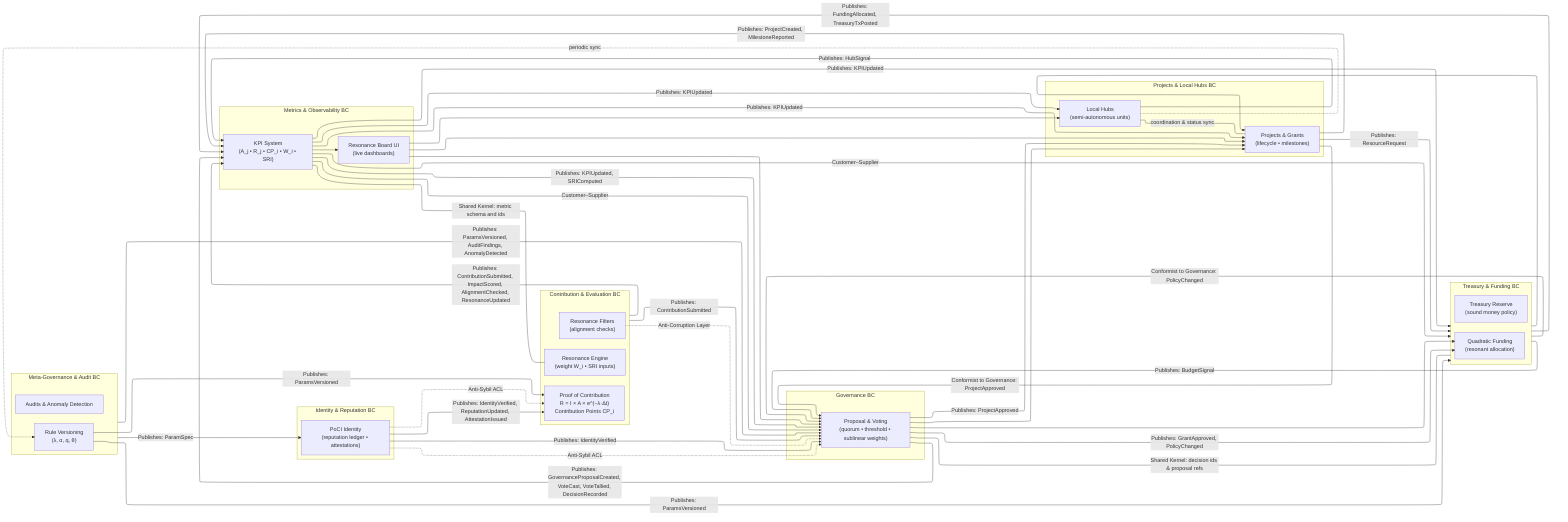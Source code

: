 ---
config:
  layout: elk
---
flowchart LR
 %% ===================== Bounded Contexts =====================
 subgraph GOV["Governance BC"]
   GOVAPI["Proposal & Voting\n(quorum • threshold • sublinear weights)"]
 end

 subgraph CONTRIB["Contribution & Evaluation BC"]
   POC["Proof of Contribution\nR = I × A × e^(−λ·Δt)\nContribution Points CP_i"]
   FILTERS["Resonance Filters\n(alignment checks)"]
   ENGINE["Resonance Engine\n(weight W_i • SRI inputs)"]
 end

 subgraph ID["Identity & Reputation BC"]
   POCI["PoCI Identity\n(reputation ledger • attestations)"]
 end

 subgraph TREAS["Treasury & Funding BC"]
   QF["Quadratic Funding\n(resonant allocation)"]
   RESERVE["Treasury Reserve\n(sound money policy)"]
 end

 subgraph HUBS["Projects & Local Hubs BC"]
   PROJ["Projects & Grants\n(lifecycle • milestones)"]
   LH["Local Hubs\n(semi-autonomous units)"]
 end

 subgraph METAGOV["Meta-Governance & Audit BC"]
   PARAMS["Rule Versioning\n(λ, α, q, θ)"]
   AUDIT["Audits & Anomaly Detection"]
 end

 subgraph OBS["Metrics & Observability BC"]
   KPIs["KPI System\n(A_j • R_j • CP_i • W_i • SRI)"]
   BOARD["Resonance Board UI\n(live dashboards)"]
 end

 %% ===================== Domain Events / Relations =====================
 %% Contribution → Metrics / Gov
 CONTRIB -- "Publishes: ContributionSubmitted, ImpactScored, AlignmentChecked, ResonanceUpdated" --> KPIs
 CONTRIB -- "Publishes: ContributionSubmitted" --> GOVAPI

 %% Governance → Metrics / Treasury / Hubs
 GOVAPI -- "Publishes: GovernanceProposalCreated, VoteCast, VoteTallied, DecisionRecorded" --> KPIs
 GOVAPI -- "Publishes: GrantApproved, PolicyChanged" --> QF
 GOVAPI -- "Publishes: ProjectApproved" --> PROJ

 %% Hubs/Projects → Metrics / Treasury
 PROJ -- "Publishes: ProjectCreated, MilestoneReported" --> KPIs
 LH -- "Publishes: HubSignal" --> KPIs
 PROJ -- "Publishes: ResourceRequest" --> TREAS

 %% Identity → Contrib / Gov
 POCI -- "Publishes: IdentityVerified, ReputationUpdated, AttestationIssued" --> POC
 POCI -- "Publishes: IdentityVerified" --> GOVAPI

 %% Treasury → Metrics / Gov
 TREAS -- "Publishes: FundingAllocated, TreasuryTxPosted" --> KPIs
 TREAS -- "Publishes: BudgetSignal" --> GOVAPI

 %% MetaGov → Gov / Contrib / Treasury / ID
 METAGOV -- "Publishes: ParamsVersioned, AuditFindings, AnomalyDetected" --> GOVAPI
 PARAMS -- "Publishes: ParamsVersioned" --> POC
 PARAMS -- "Publishes: ParamsVersioned" --> TREAS
 METAGOV -- "Publishes: ParamSpec" --> POCI

 %% Observability → Gov / Treasury / Hubs
 KPIs -- "Publishes: KPIUpdated, SRIComputed" --> GOVAPI
 KPIs -- "Publishes: KPIUpdated" --> TREAS
 KPIs -- "Publishes: KPIUpdated" --> PROJ
 KPIs -- "Publishes: KPIUpdated" --> LH

 %% Customer–Supplier (Metrics serving Gov/Treasury)
 KPIs -- "Customer–Supplier" --> GOVAPI
 KPIs -- "Customer–Supplier" --> TREAS

 %% Anti-Corruption / Sybil Guards
 FILTERS -. "Anti-Corruption Layer" .-> GOVAPI
 POCI -. "Anti-Sybil ACL" .-> GOVAPI
 POCI -. "Anti-Sybil ACL" .-> POC

 %% Conformist relationships
 TREAS -- "Conformist to Governance: PolicyChanged" --> GOVAPI
 PROJ -- "Conformist to Governance: ProjectApproved" --> GOVAPI

 %% Shared Kernel links
 KPIs --- |"Shared Kernel: metric schema and ids"| ENGINE
 GOVAPI --- |"Shared Kernel: decision ids & proposal refs"| TREAS

 %% Additional flows
 GOVAPI --> QF
 GOVAPI --> PROJ
 TREAS --> PROJ
 LH --- |"coordination & status sync"| PROJ
 LH -. "periodic sync" .-> PARAMS

 %% UI
 KPIs --> BOARD
 BOARD --> GOVAPI
 BOARD --> PROJ
 BOARD --> LH